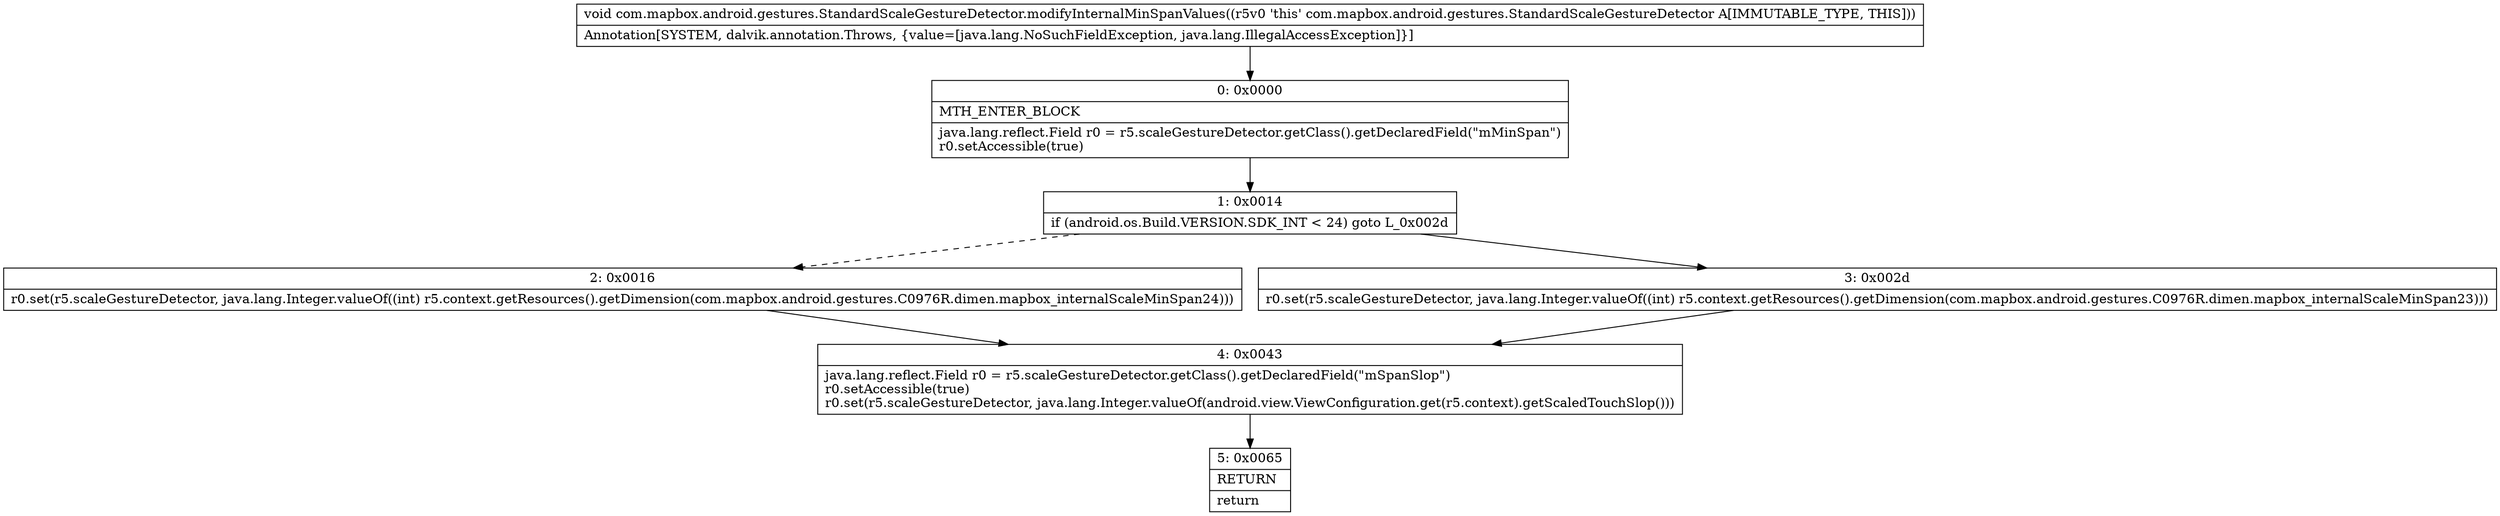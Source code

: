 digraph "CFG forcom.mapbox.android.gestures.StandardScaleGestureDetector.modifyInternalMinSpanValues()V" {
Node_0 [shape=record,label="{0\:\ 0x0000|MTH_ENTER_BLOCK\l|java.lang.reflect.Field r0 = r5.scaleGestureDetector.getClass().getDeclaredField(\"mMinSpan\")\lr0.setAccessible(true)\l}"];
Node_1 [shape=record,label="{1\:\ 0x0014|if (android.os.Build.VERSION.SDK_INT \< 24) goto L_0x002d\l}"];
Node_2 [shape=record,label="{2\:\ 0x0016|r0.set(r5.scaleGestureDetector, java.lang.Integer.valueOf((int) r5.context.getResources().getDimension(com.mapbox.android.gestures.C0976R.dimen.mapbox_internalScaleMinSpan24)))\l}"];
Node_3 [shape=record,label="{3\:\ 0x002d|r0.set(r5.scaleGestureDetector, java.lang.Integer.valueOf((int) r5.context.getResources().getDimension(com.mapbox.android.gestures.C0976R.dimen.mapbox_internalScaleMinSpan23)))\l}"];
Node_4 [shape=record,label="{4\:\ 0x0043|java.lang.reflect.Field r0 = r5.scaleGestureDetector.getClass().getDeclaredField(\"mSpanSlop\")\lr0.setAccessible(true)\lr0.set(r5.scaleGestureDetector, java.lang.Integer.valueOf(android.view.ViewConfiguration.get(r5.context).getScaledTouchSlop()))\l}"];
Node_5 [shape=record,label="{5\:\ 0x0065|RETURN\l|return\l}"];
MethodNode[shape=record,label="{void com.mapbox.android.gestures.StandardScaleGestureDetector.modifyInternalMinSpanValues((r5v0 'this' com.mapbox.android.gestures.StandardScaleGestureDetector A[IMMUTABLE_TYPE, THIS]))  | Annotation[SYSTEM, dalvik.annotation.Throws, \{value=[java.lang.NoSuchFieldException, java.lang.IllegalAccessException]\}]\l}"];
MethodNode -> Node_0;
Node_0 -> Node_1;
Node_1 -> Node_2[style=dashed];
Node_1 -> Node_3;
Node_2 -> Node_4;
Node_3 -> Node_4;
Node_4 -> Node_5;
}

